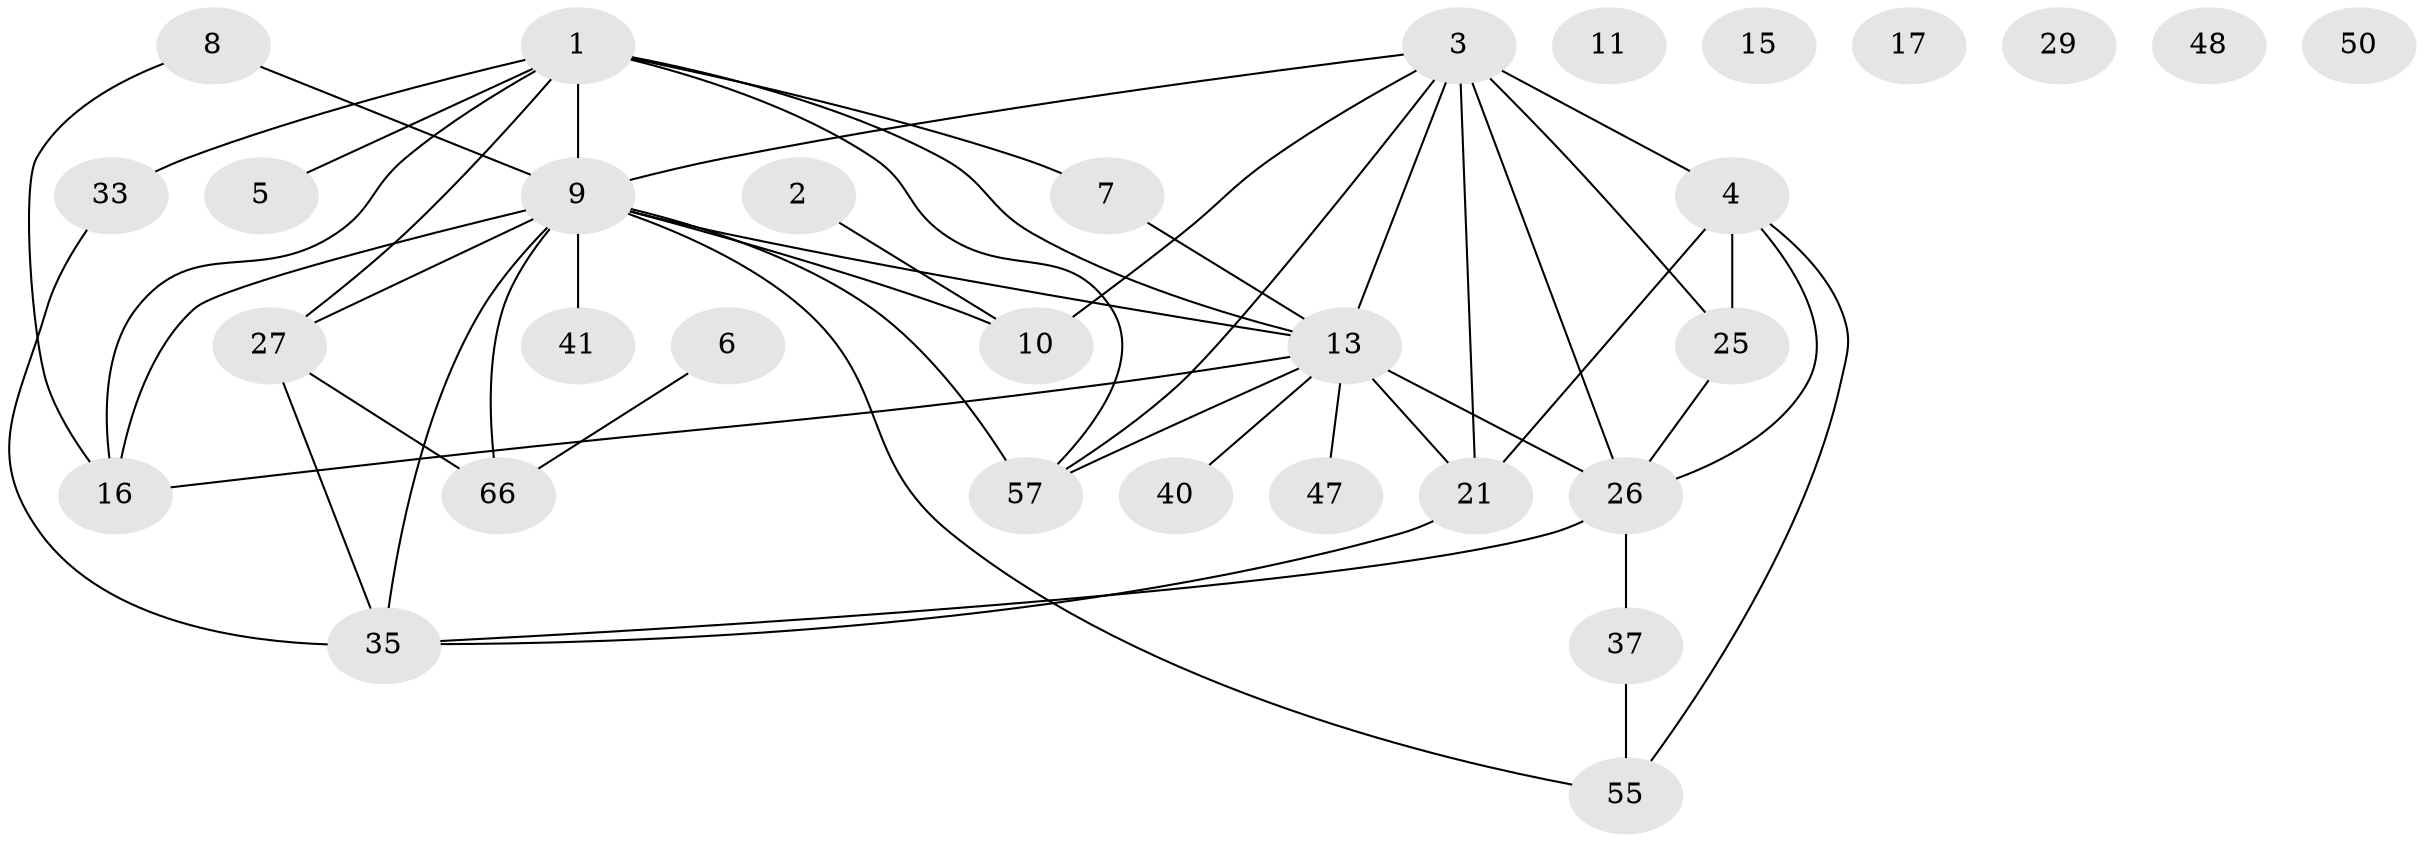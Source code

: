 // original degree distribution, {4: 0.19230769230769232, 1: 0.19230769230769232, 2: 0.1794871794871795, 3: 0.28205128205128205, 8: 0.01282051282051282, 0: 0.07692307692307693, 6: 0.02564102564102564, 5: 0.038461538461538464}
// Generated by graph-tools (version 1.1) at 2025/16/03/04/25 18:16:32]
// undirected, 31 vertices, 48 edges
graph export_dot {
graph [start="1"]
  node [color=gray90,style=filled];
  1 [super="+65+67+19"];
  2;
  3 [super="+71+62+14+44"];
  4 [super="+52"];
  5;
  6 [super="+28+22"];
  7 [super="+24"];
  8 [super="+75"];
  9 [super="+64+20+12+58+39+18"];
  10 [super="+38+46"];
  11;
  13 [super="+23"];
  15;
  16 [super="+36"];
  17;
  21 [super="+43"];
  25 [super="+32+68"];
  26 [super="+31"];
  27 [super="+54"];
  29;
  33;
  35 [super="+76"];
  37 [super="+69+53"];
  40;
  41;
  47;
  48;
  50;
  55;
  57 [super="+60"];
  66 [super="+77"];
  1 -- 13;
  1 -- 9 [weight=2];
  1 -- 16;
  1 -- 33;
  1 -- 57;
  1 -- 27;
  1 -- 7;
  1 -- 5;
  2 -- 10;
  3 -- 10;
  3 -- 9 [weight=2];
  3 -- 57;
  3 -- 13;
  3 -- 4;
  3 -- 21 [weight=2];
  3 -- 25 [weight=2];
  3 -- 26;
  4 -- 55;
  4 -- 25;
  4 -- 26;
  4 -- 21;
  6 -- 66;
  7 -- 13;
  8 -- 16;
  8 -- 9;
  9 -- 66;
  9 -- 27;
  9 -- 35;
  9 -- 10;
  9 -- 41;
  9 -- 55;
  9 -- 13;
  9 -- 57;
  9 -- 16;
  13 -- 40;
  13 -- 47;
  13 -- 21;
  13 -- 26;
  13 -- 16;
  13 -- 57;
  21 -- 35;
  25 -- 26;
  26 -- 35;
  26 -- 37;
  27 -- 35;
  27 -- 66;
  33 -- 35;
  37 -- 55;
}
